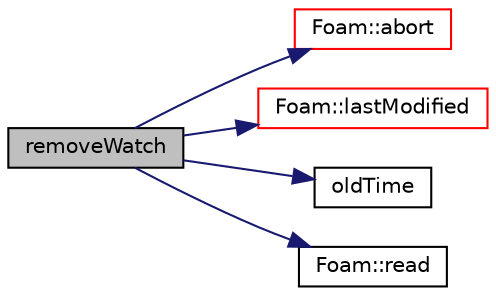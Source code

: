 digraph "removeWatch"
{
  bgcolor="transparent";
  edge [fontname="Helvetica",fontsize="10",labelfontname="Helvetica",labelfontsize="10"];
  node [fontname="Helvetica",fontsize="10",shape=record];
  rankdir="LR";
  Node1 [label="removeWatch",height=0.2,width=0.4,color="black", fillcolor="grey75", style="filled", fontcolor="black"];
  Node1 -> Node2 [color="midnightblue",fontsize="10",style="solid",fontname="Helvetica"];
  Node2 [label="Foam::abort",height=0.2,width=0.4,color="red",URL="$a10936.html#a447107a607d03e417307c203fa5fb44b"];
  Node1 -> Node3 [color="midnightblue",fontsize="10",style="solid",fontname="Helvetica"];
  Node3 [label="Foam::lastModified",height=0.2,width=0.4,color="red",URL="$a10936.html#ae3ce32c8e6381f13167edb8261cf62a8",tooltip="Return time of last file modification. "];
  Node1 -> Node4 [color="midnightblue",fontsize="10",style="solid",fontname="Helvetica"];
  Node4 [label="oldTime",height=0.2,width=0.4,color="black",URL="$a04633.html#ae056cfecfae9cb9674677855f5babcd3"];
  Node1 -> Node5 [color="midnightblue",fontsize="10",style="solid",fontname="Helvetica"];
  Node5 [label="Foam::read",height=0.2,width=0.4,color="black",URL="$a10936.html#a18efc6d016047ec7c6d5150d913d8c34"];
}
